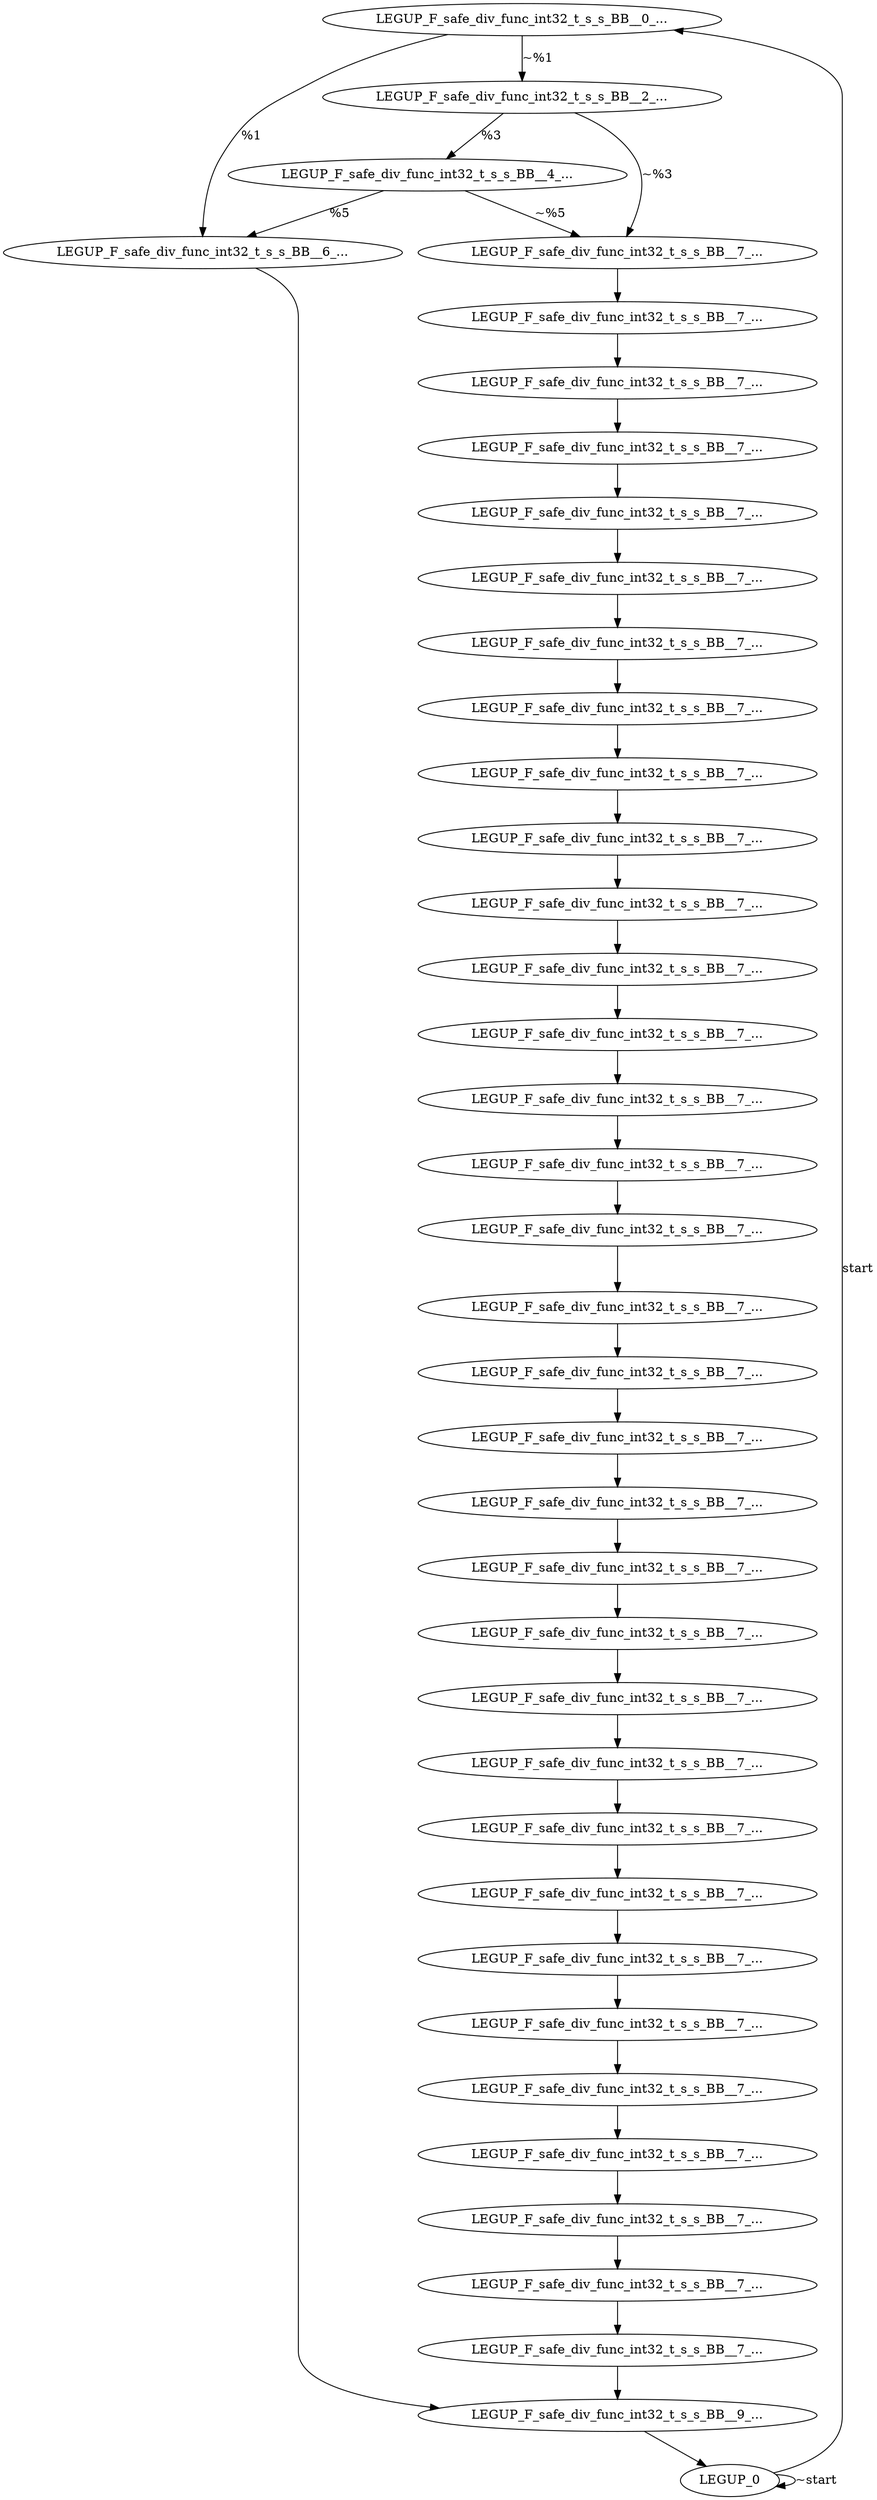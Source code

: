 digraph {
Node0x2b4e9c0[label="LEGUP_F_safe_div_func_int32_t_s_s_BB__0_..."];
Node0x2b4e820[label="LEGUP_0"];
Node0x2b4e820 -> Node0x2b4e9c0[label="start"];
Node0x2b4e820 -> Node0x2b4e820[label="~start"];
Node0x2b4ee10[label="LEGUP_F_safe_div_func_int32_t_s_s_BB__6_..."];
Node0x2b4e9c0 -> Node0x2b4ee10[label="%1"];
Node0x2b4eb10[label="LEGUP_F_safe_div_func_int32_t_s_s_BB__2_..."];
Node0x2b4e9c0 -> Node0x2b4eb10[label="~%1"];
Node0x2b4ec90[label="LEGUP_F_safe_div_func_int32_t_s_s_BB__4_..."];
Node0x2b4eb10 -> Node0x2b4ec90[label="%3"];
Node0x2b4ef90[label="LEGUP_F_safe_div_func_int32_t_s_s_BB__7_..."];
Node0x2b4eb10 -> Node0x2b4ef90[label="~%3"];
Node0x2b4ec90 -> Node0x2b4ee10[label="%5"];
Node0x2b4ec90 -> Node0x2b4ef90[label="~%5"];
Node0x2b4f110[label="LEGUP_F_safe_div_func_int32_t_s_s_BB__9_..."];
Node0x2b4ee10 -> Node0x2b4f110;
Node0x2b45fd0[label="LEGUP_F_safe_div_func_int32_t_s_s_BB__7_..."];
Node0x2b4ef90 -> Node0x2b45fd0;
Node0x2b460a0[label="LEGUP_F_safe_div_func_int32_t_s_s_BB__7_..."];
Node0x2b45fd0 -> Node0x2b460a0;
Node0x2b46170[label="LEGUP_F_safe_div_func_int32_t_s_s_BB__7_..."];
Node0x2b460a0 -> Node0x2b46170;
Node0x2b46240[label="LEGUP_F_safe_div_func_int32_t_s_s_BB__7_..."];
Node0x2b46170 -> Node0x2b46240;
Node0x2b46310[label="LEGUP_F_safe_div_func_int32_t_s_s_BB__7_..."];
Node0x2b46240 -> Node0x2b46310;
Node0x2b463e0[label="LEGUP_F_safe_div_func_int32_t_s_s_BB__7_..."];
Node0x2b46310 -> Node0x2b463e0;
Node0x2b46520[label="LEGUP_F_safe_div_func_int32_t_s_s_BB__7_..."];
Node0x2b463e0 -> Node0x2b46520;
Node0x2b46660[label="LEGUP_F_safe_div_func_int32_t_s_s_BB__7_..."];
Node0x2b46520 -> Node0x2b46660;
Node0x2b467a0[label="LEGUP_F_safe_div_func_int32_t_s_s_BB__7_..."];
Node0x2b46660 -> Node0x2b467a0;
Node0x2b468e0[label="LEGUP_F_safe_div_func_int32_t_s_s_BB__7_..."];
Node0x2b467a0 -> Node0x2b468e0;
Node0x2b46a20[label="LEGUP_F_safe_div_func_int32_t_s_s_BB__7_..."];
Node0x2b468e0 -> Node0x2b46a20;
Node0x2b46b60[label="LEGUP_F_safe_div_func_int32_t_s_s_BB__7_..."];
Node0x2b46a20 -> Node0x2b46b60;
Node0x2b46ca0[label="LEGUP_F_safe_div_func_int32_t_s_s_BB__7_..."];
Node0x2b46b60 -> Node0x2b46ca0;
Node0x2b46de0[label="LEGUP_F_safe_div_func_int32_t_s_s_BB__7_..."];
Node0x2b46ca0 -> Node0x2b46de0;
Node0x2b46f20[label="LEGUP_F_safe_div_func_int32_t_s_s_BB__7_..."];
Node0x2b46de0 -> Node0x2b46f20;
Node0x2b43b00[label="LEGUP_F_safe_div_func_int32_t_s_s_BB__7_..."];
Node0x2b46f20 -> Node0x2b43b00;
Node0x2b43c40[label="LEGUP_F_safe_div_func_int32_t_s_s_BB__7_..."];
Node0x2b43b00 -> Node0x2b43c40;
Node0x2b43d80[label="LEGUP_F_safe_div_func_int32_t_s_s_BB__7_..."];
Node0x2b43c40 -> Node0x2b43d80;
Node0x2b43ec0[label="LEGUP_F_safe_div_func_int32_t_s_s_BB__7_..."];
Node0x2b43d80 -> Node0x2b43ec0;
Node0x2b44000[label="LEGUP_F_safe_div_func_int32_t_s_s_BB__7_..."];
Node0x2b43ec0 -> Node0x2b44000;
Node0x2b44140[label="LEGUP_F_safe_div_func_int32_t_s_s_BB__7_..."];
Node0x2b44000 -> Node0x2b44140;
Node0x2b44280[label="LEGUP_F_safe_div_func_int32_t_s_s_BB__7_..."];
Node0x2b44140 -> Node0x2b44280;
Node0x2b443c0[label="LEGUP_F_safe_div_func_int32_t_s_s_BB__7_..."];
Node0x2b44280 -> Node0x2b443c0;
Node0x2b44500[label="LEGUP_F_safe_div_func_int32_t_s_s_BB__7_..."];
Node0x2b443c0 -> Node0x2b44500;
Node0x2b44640[label="LEGUP_F_safe_div_func_int32_t_s_s_BB__7_..."];
Node0x2b44500 -> Node0x2b44640;
Node0x2b44780[label="LEGUP_F_safe_div_func_int32_t_s_s_BB__7_..."];
Node0x2b44640 -> Node0x2b44780;
Node0x2b448c0[label="LEGUP_F_safe_div_func_int32_t_s_s_BB__7_..."];
Node0x2b44780 -> Node0x2b448c0;
Node0x2b44a00[label="LEGUP_F_safe_div_func_int32_t_s_s_BB__7_..."];
Node0x2b448c0 -> Node0x2b44a00;
Node0x2b44b40[label="LEGUP_F_safe_div_func_int32_t_s_s_BB__7_..."];
Node0x2b44a00 -> Node0x2b44b40;
Node0x2b44c80[label="LEGUP_F_safe_div_func_int32_t_s_s_BB__7_..."];
Node0x2b44b40 -> Node0x2b44c80;
Node0x2b44dc0[label="LEGUP_F_safe_div_func_int32_t_s_s_BB__7_..."];
Node0x2b44c80 -> Node0x2b44dc0;
Node0x2b44f00[label="LEGUP_F_safe_div_func_int32_t_s_s_BB__7_..."];
Node0x2b44dc0 -> Node0x2b44f00;
Node0x2b44f00 -> Node0x2b4f110;
Node0x2b4f110 -> Node0x2b4e820;
}
